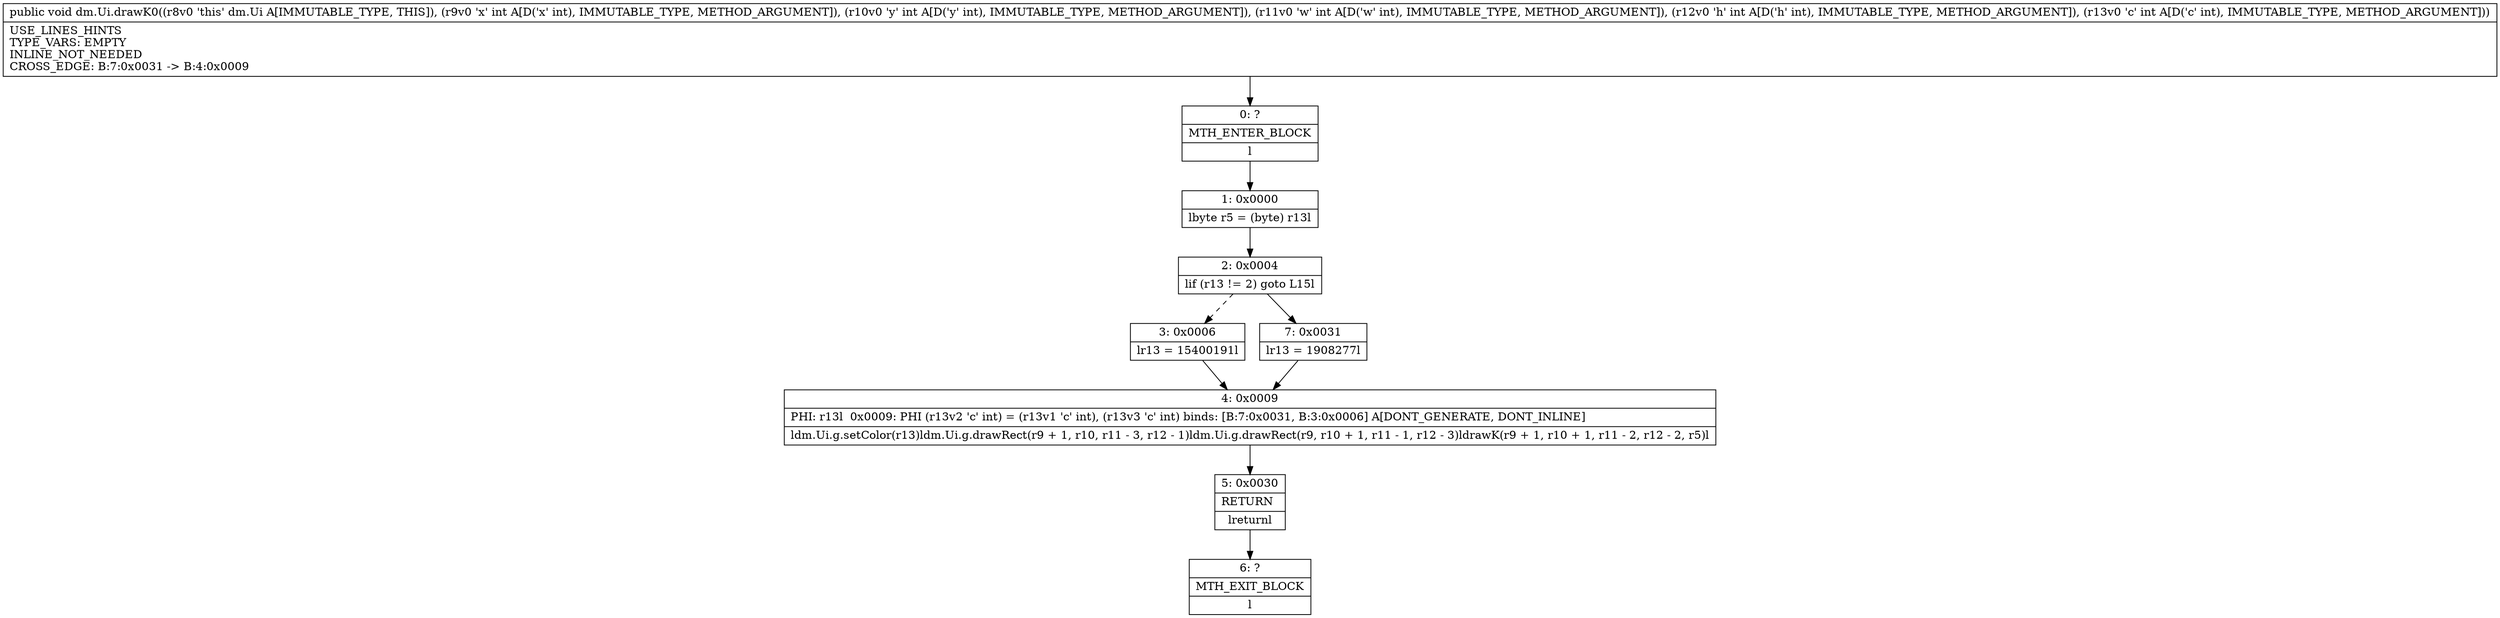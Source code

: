 digraph "CFG fordm.Ui.drawK0(IIIII)V" {
Node_0 [shape=record,label="{0\:\ ?|MTH_ENTER_BLOCK\l|l}"];
Node_1 [shape=record,label="{1\:\ 0x0000|lbyte r5 = (byte) r13l}"];
Node_2 [shape=record,label="{2\:\ 0x0004|lif (r13 != 2) goto L15l}"];
Node_3 [shape=record,label="{3\:\ 0x0006|lr13 = 15400191l}"];
Node_4 [shape=record,label="{4\:\ 0x0009|PHI: r13l  0x0009: PHI (r13v2 'c' int) = (r13v1 'c' int), (r13v3 'c' int) binds: [B:7:0x0031, B:3:0x0006] A[DONT_GENERATE, DONT_INLINE]\l|ldm.Ui.g.setColor(r13)ldm.Ui.g.drawRect(r9 + 1, r10, r11 \- 3, r12 \- 1)ldm.Ui.g.drawRect(r9, r10 + 1, r11 \- 1, r12 \- 3)ldrawK(r9 + 1, r10 + 1, r11 \- 2, r12 \- 2, r5)l}"];
Node_5 [shape=record,label="{5\:\ 0x0030|RETURN\l|lreturnl}"];
Node_6 [shape=record,label="{6\:\ ?|MTH_EXIT_BLOCK\l|l}"];
Node_7 [shape=record,label="{7\:\ 0x0031|lr13 = 1908277l}"];
MethodNode[shape=record,label="{public void dm.Ui.drawK0((r8v0 'this' dm.Ui A[IMMUTABLE_TYPE, THIS]), (r9v0 'x' int A[D('x' int), IMMUTABLE_TYPE, METHOD_ARGUMENT]), (r10v0 'y' int A[D('y' int), IMMUTABLE_TYPE, METHOD_ARGUMENT]), (r11v0 'w' int A[D('w' int), IMMUTABLE_TYPE, METHOD_ARGUMENT]), (r12v0 'h' int A[D('h' int), IMMUTABLE_TYPE, METHOD_ARGUMENT]), (r13v0 'c' int A[D('c' int), IMMUTABLE_TYPE, METHOD_ARGUMENT]))  | USE_LINES_HINTS\lTYPE_VARS: EMPTY\lINLINE_NOT_NEEDED\lCROSS_EDGE: B:7:0x0031 \-\> B:4:0x0009\l}"];
MethodNode -> Node_0;
Node_0 -> Node_1;
Node_1 -> Node_2;
Node_2 -> Node_3[style=dashed];
Node_2 -> Node_7;
Node_3 -> Node_4;
Node_4 -> Node_5;
Node_5 -> Node_6;
Node_7 -> Node_4;
}

